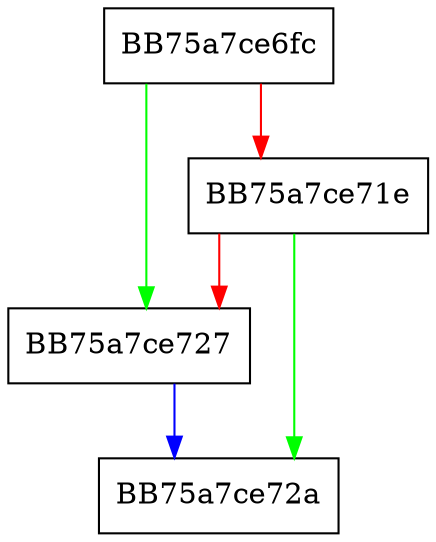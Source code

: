 digraph find {
  node [shape="box"];
  graph [splines=ortho];
  BB75a7ce6fc -> BB75a7ce727 [color="green"];
  BB75a7ce6fc -> BB75a7ce71e [color="red"];
  BB75a7ce71e -> BB75a7ce72a [color="green"];
  BB75a7ce71e -> BB75a7ce727 [color="red"];
  BB75a7ce727 -> BB75a7ce72a [color="blue"];
}